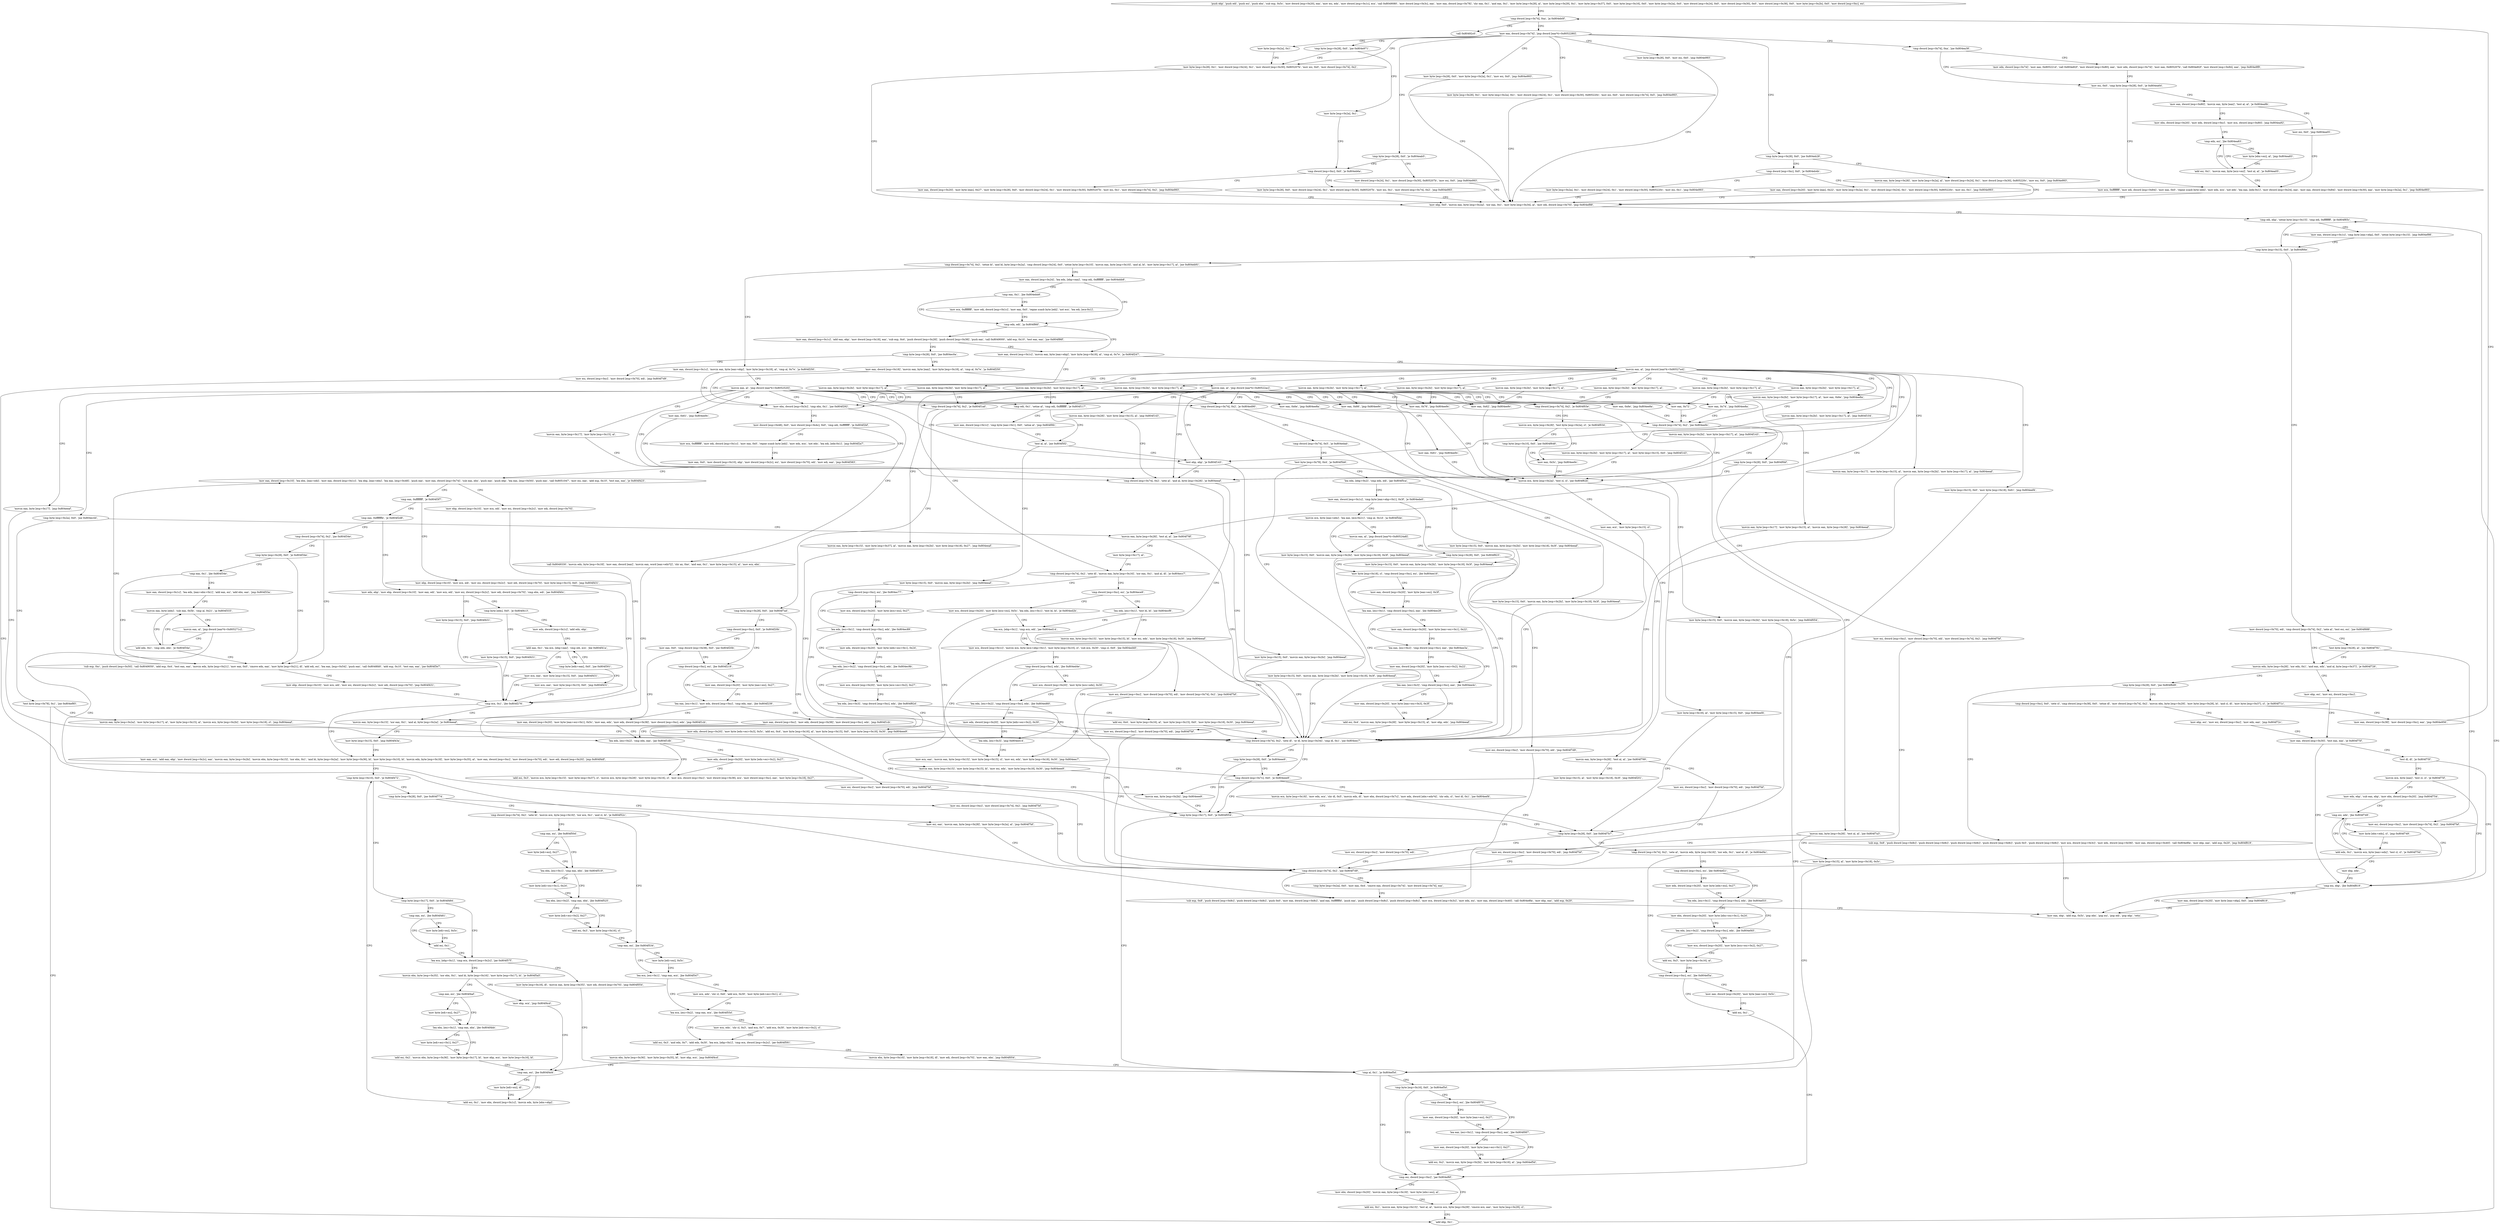 digraph "func" {
"134539514" [label = "'push ebp', 'push edi', 'push esi', 'push ebx', 'sub esp, 0x5c', 'mov dword [esp+0x20], eax', 'mov esi, edx', 'mov dword [esp+0x1c], ecx', 'call 0x8049080', 'mov dword [esp+0x3c], eax', 'mov eax, dword [esp+0x78]', 'shr eax, 0x1', 'and eax, 0x1', 'mov byte [esp+0x28], al', 'mov byte [esp+0x29], 0x1', 'mov byte [esp+0x37], 0x0', 'mov byte [esp+0x16], 0x0', 'mov byte [esp+0x2a], 0x0', 'mov dword [esp+0x24], 0x0', 'mov dword [esp+0x30], 0x0', 'mov dword [esp+0x38], 0x0', 'mov byte [esp+0x2b], 0x0', 'mov dword [esp+0xc], esi', " ]
"134539606" [label = "'cmp dword [esp+0x74], 0xa', 'ja 0x804eb0f', " ]
"134540047" [label = "'call 0x80492c0', " ]
"134539617" [label = "'mov eax, dword [esp+0x74]', 'jmp dword [eax*4+0x8052280]', " ]
"134539628" [label = "'mov byte [esp+0x2a], 0x1', " ]
"134539633" [label = "'mov byte [esp+0x28], 0x1', 'mov dword [esp+0x24], 0x1', 'mov dword [esp+0x30], 0x805207b', 'mov esi, 0x0', 'mov dword [esp+0x74], 0x2', " ]
"134539693" [label = "'mov byte [esp+0x28], 0x0', 'mov esi, 0x0', 'jmp 0x804e993', " ]
"134539705" [label = "'cmp byte [esp+0x28], 0x0', 'jne 0x804eb28', " ]
"134539762" [label = "'cmp dword [esp+0x74], 0xa', 'jne 0x804ea38', " ]
"134539941" [label = "'cmp byte [esp+0x28], 0x0', 'jne 0x804e971', " ]
"134540014" [label = "'cmp byte [esp+0x28], 0x0', 'je 0x804eab5', " ]
"134540052" [label = "'mov byte [esp+0x28], 0x0', 'mov byte [esp+0x2a], 0x1', 'mov esi, 0x0', 'jmp 0x804e993', " ]
"134543427" [label = "'mov byte [esp+0x28], 0x1', 'mov byte [esp+0x2a], 0x1', 'mov dword [esp+0x24], 0x1', 'mov dword [esp+0x30], 0x805220c', 'mov esi, 0x0', 'mov dword [esp+0x74], 0x5', 'jmp 0x804e993', " ]
"134539667" [label = "'mov ebp, 0x0', 'movzx eax, byte [esp+0x2a]', 'xor eax, 0x1', 'mov byte [esp+0x34], al', 'mov edi, dword [esp+0x70]', 'jmp 0x804ef88', " ]
"134540072" [label = "'movzx eax, byte [esp+0x28]', 'mov byte [esp+0x2a], al', 'mov dword [esp+0x24], 0x1', 'mov dword [esp+0x30], 0x805220c', 'mov esi, 0x0', 'jmp 0x804e993', " ]
"134539716" [label = "'cmp dword [esp+0xc], 0x0', 'je 0x804eb4b', " ]
"134539832" [label = "'mov edx, dword [esp+0x74]', 'mov eax, 0x805221d', 'call 0x804e82f', 'mov dword [esp+0x80], eax', 'mov edx, dword [esp+0x74]', 'mov eax, 0x805207b', 'call 0x804e82f', 'mov dword [esp+0x84], eax', 'jmp 0x804e9f9', " ]
"134539769" [label = "'mov esi, 0x0', 'cmp byte [esp+0x28], 0x0', 'je 0x804ea64', " ]
"134539952" [label = "'mov byte [esp+0x2a], 0x1', " ]
"134539957" [label = "'cmp dword [esp+0xc], 0x0', 'je 0x804eb6a', " ]
"134540021" [label = "'mov dword [esp+0x24], 0x1', 'mov dword [esp+0x30], 0x805207b', 'mov esi, 0x0', 'jmp 0x804e993', " ]
"134541192" [label = "'cmp edi, ebp', 'setne byte [esp+0x15]', 'cmp edi, 0xffffffff', 'je 0x804f65c', " ]
"134542940" [label = "'mov eax, dword [esp+0x1c]', 'cmp byte [eax+ebp], 0x0', 'setne byte [esp+0x15]', 'jmp 0x804ef98', " ]
"134541208" [label = "'cmp byte [esp+0x15], 0x0', 'je 0x804f66e', " ]
"134540107" [label = "'mov byte [esp+0x2a], 0x1', 'mov dword [esp+0x24], 0x1', 'mov dword [esp+0x30], 0x805220c', 'mov esi, 0x1', 'jmp 0x804e993', " ]
"134539727" [label = "'mov eax, dword [esp+0x20]', 'mov byte [eax], 0x22', 'mov byte [esp+0x2a], 0x1', 'mov dword [esp+0x24], 0x1', 'mov dword [esp+0x30], 0x805220c', 'mov esi, 0x1', 'jmp 0x804e993', " ]
"134539876" [label = "'mov eax, dword [esp+0x80]', 'movzx eax, byte [eax]', 'test al, al', 'je 0x804ea9b', " ]
"134539781" [label = "'mov ecx, 0xffffffff', 'mov edi, dword [esp+0x84]', 'mov eax, 0x0', 'repne scasb byte [edi]', 'mov edx, ecx', 'not edx', 'lea eax, [edx-0x1]', 'mov dword [esp+0x24], eax', 'mov eax, dword [esp+0x84]', 'mov dword [esp+0x30], eax', 'mov byte [esp+0x2a], 0x1', 'jmp 0x804e993', " ]
"134540138" [label = "'mov byte [esp+0x28], 0x0', 'mov dword [esp+0x24], 0x1', 'mov dword [esp+0x30], 0x805207b', 'mov esi, 0x1', 'mov dword [esp+0x74], 0x2', 'jmp 0x804e993', " ]
"134539968" [label = "'mov eax, dword [esp+0x20]', 'mov byte [eax], 0x27', 'mov byte [esp+0x28], 0x0', 'mov dword [esp+0x24], 0x1', 'mov dword [esp+0x30], 0x805207b', 'mov esi, 0x1', 'mov dword [esp+0x74], 0x2', 'jmp 0x804e993', " ]
"134542958" [label = "'mov dword [esp+0x70], edi', 'cmp dword [esp+0x74], 0x2', 'sete al', 'test esi, esi', 'jne 0x804f688', " ]
"134541219" [label = "'cmp dword [esp+0x74], 0x2', 'setne bl', 'and bl, byte [esp+0x2a]', 'cmp dword [esp+0x24], 0x0', 'setne byte [esp+0x10]', 'movzx eax, byte [esp+0x10]', 'and al, bl', 'mov byte [esp+0x17], al', 'jne 0x804eb91', " ]
"134539931" [label = "'mov esi, 0x0', 'jmp 0x804ea05', " ]
"134539890" [label = "'mov ebx, dword [esp+0x20]', 'mov edx, dword [esp+0xc]', 'mov ecx, dword [esp+0x80]', 'jmp 0x804ea92', " ]
"134542984" [label = "'movzx edx, byte [esp+0x28]', 'xor edx, 0x1', 'and eax, edx', 'and al, byte [esp+0x37]', 'je 0x804f726', " ]
"134542974" [label = "'test byte [esp+0x28], al', 'jne 0x804f781', " ]
"134540177" [label = "'mov eax, dword [esp+0x24]', 'lea edx, [ebp+eax]', 'cmp edi, 0xffffffff', 'jne 0x804ebb8', " ]
"134541258" [label = "'mov eax, dword [esp+0x1c]', 'movzx eax, byte [eax+ebp]', 'mov byte [esp+0x18], al', 'cmp al, 0x7e', 'ja 0x804f250', " ]
"134539922" [label = "'cmp edx, esi', 'jbe 0x804ea83', " ]
"134543142" [label = "'mov ebp, esi', 'mov esi, dword [esp+0xc]', " ]
"134543004" [label = "'cmp byte [esp+0x29], 0x0', 'jne 0x804f6d9', " ]
"134543233" [label = "'mov esi, dword [esp+0xc]', 'mov dword [esp+0x74], 0x2', 'jmp 0x804f7bf', " ]
"134540216" [label = "'cmp edx, edi', 'ja 0x804f86f', " ]
"134540190" [label = "'cmp eax, 0x1', 'jbe 0x804ebb8', " ]
"134541904" [label = "'mov ebx, dword [esp+0x3c]', 'cmp ebx, 0x1', 'jne 0x804f292', " ]
"134541278" [label = "'movzx eax, al', 'jmp dword [eax*4+0x8052520]', " ]
"134539907" [label = "'add esi, 0x1', 'movzx eax, byte [ecx+esi]', 'test al, al', 'je 0x804ea05', " ]
"134539926" [label = "'mov byte [ebx+esi], al', 'jmp 0x804ea83', " ]
"134543148" [label = "'mov eax, dword [esp+0x30]', 'test eax, eax', 'je 0x804f75f', " ]
"134543065" [label = "'sub esp, 0x8', 'push dword [esp+0x8c]', 'push dword [esp+0x8c]', 'push dword [esp+0x8c]', 'push dword [esp+0x8c]', 'push 0x5', 'push dword [esp+0x8c]', 'mov ecx, dword [esp+0x3c]', 'mov edx, dword [esp+0x58]', 'mov eax, dword [esp+0x40]', 'call 0x804e8fa', 'mov ebp, eax', 'add esp, 0x20', 'jmp 0x804f819', " ]
"134543011" [label = "'cmp dword [esp+0xc], 0x0', 'sete cl', 'cmp dword [esp+0x38], 0x0', 'setne dl', 'mov dword [esp+0x74], 0x2', 'movzx ebx, byte [esp+0x29]', 'mov byte [esp+0x28], bl', 'and cl, dl', 'mov byte [esp+0x37], cl', 'je 0x804f71c', " ]
"134543295" [label = "'cmp dword [esp+0x74], 0x2', 'jne 0x804f7d9', " ]
"134543471" [label = "'mov eax, dword [esp+0x1c]', 'movzx eax, byte [eax+ebp]', 'mov byte [esp+0x18], al', 'cmp al, 0x7e', 'ja 0x804f247', " ]
"134540224" [label = "'mov eax, dword [esp+0x1c]', 'add eax, ebp', 'mov dword [esp+0x18], eax', 'sub esp, 0x4', 'push dword [esp+0x28]', 'push dword [esp+0x38]', 'push eax', 'call 0x8049000', 'add esp, 0x10', 'test eax, eax', 'jne 0x804f86f', " ]
"134540195" [label = "'mov ecx, 0xffffffff', 'mov edi, dword [esp+0x1c]', 'mov eax, 0x0', 'repne scasb byte [edi]', 'not ecx', 'lea edi, [ecx-0x1]', " ]
"134541970" [label = "'mov dword [esp+0x48], 0x0', 'mov dword [esp+0x4c], 0x0', 'cmp edi, 0xffffffff', 'je 0x804f2bf', " ]
"134541913" [label = "'call 0x8049330', 'movzx edx, byte [esp+0x18]', 'mov eax, dword [eax]', 'movzx eax, word [eax+edx*2]', 'shr ax, 0xe', 'and eax, 0x1', 'mov byte [esp+0x15], al', 'mov ecx, ebx', " ]
"134540311" [label = "'cmp byte [esp+0x2a], 0x0', 'jne 0x804ec44', " ]
"134540654" [label = "'cmp dword [esp+0x74], 0x2', 'je 0x804ed90', " ]
"134540901" [label = "'mov eax, 0x62', 'jmp 0x804ee9c', " ]
"134540917" [label = "'mov eax, 0x66', 'jmp 0x804ee9c', " ]
"134540933" [label = "'mov eax, 0x72', " ]
"134541297" [label = "'mov eax, 0x74', 'jmp 0x804ee8a', " ]
"134541316" [label = "'mov eax, 0x76', 'jmp 0x804ee9c', " ]
"134541335" [label = "'cmp dword [esp+0x74], 0x2', 'je 0x804f03e', " ]
"134541464" [label = "'mov eax, 0x6e', 'jmp 0x804ee8a', " ]
"134541524" [label = "'mov eax, 0x61', 'jmp 0x804ee9c', " ]
"134541553" [label = "'cmp edi, 0x1', 'setne al', 'cmp edi, 0xffffffff', 'je 0x804f117', " ]
"134541572" [label = "'test ebp, ebp', 'je 0x804f143', " ]
"134541626" [label = "'movzx eax, byte [esp+0x17]', 'mov byte [esp+0x15], al', " ]
"134541635" [label = "'cmp dword [esp+0x74], 0x2', 'sete al', 'and al, byte [esp+0x28]', 'je 0x804eeaf', " ]
"134541710" [label = "'cmp dword [esp+0x74], 0x2', 'je 0x804f1ad', " ]
"134542764" [label = "'movzx eax, byte [esp+0x17]', 'jmp 0x804eeaf', " ]
"134543199" [label = "'cmp esi, ebp', 'jbe 0x804f819', " ]
"134543385" [label = "'mov eax, ebp', 'add esp, 0x5c', 'pop ebx', 'pop esi', 'pop edi', 'pop ebp', 'retn', " ]
"134543207" [label = "'mov eax, dword [esp+0x20]', 'mov byte [eax+ebp], 0x0', 'jmp 0x804f819', " ]
"134543156" [label = "'test dl, dl', 'je 0x804f75f', " ]
"134543160" [label = "'movzx ecx, byte [eax]', 'test cl, cl', 'je 0x804f75f', " ]
"134543132" [label = "'mov ebp, esi', 'mov esi, dword [esp+0xc]', 'mov edx, eax', 'jmp 0x804f72c', " ]
"134543052" [label = "'mov eax, dword [esp+0x38]', 'mov dword [esp+0xc], eax', 'jmp 0x804e956', " ]
"134543321" [label = "'sub esp, 0x8', 'push dword [esp+0x8c]', 'push dword [esp+0x8c]', 'push 0x0', 'mov eax, dword [esp+0x8c]', 'and eax, 0xfffffffd', 'push eax', 'push dword [esp+0x8c]', 'push dword [esp+0x8c]', 'mov ecx, dword [esp+0x3c]', 'mov edx, esi', 'mov eax, dword [esp+0x40]', 'call 0x804e8fa', 'mov ebp, eax', 'add esp, 0x20', " ]
"134543302" [label = "'cmp byte [esp+0x2a], 0x0', 'mov eax, 0x4', 'cmove eax, dword [esp+0x74]', 'mov dword [esp+0x74], eax', " ]
"134541895" [label = "'movzx eax, byte [esp+0x2b]', 'mov byte [esp+0x17], al', " ]
"134543491" [label = "'movzx eax, al', 'jmp dword [eax*4+0x80527a4]', " ]
"134540262" [label = "'cmp byte [esp+0x28], 0x0', 'jne 0x804ec0a', " ]
"134542015" [label = "'mov ecx, 0xffffffff', 'mov edi, dword [esp+0x1c]', 'mov eax, 0x0', 'repne scasb byte [edi]', 'mov edx, ecx', 'not edx', 'lea edi, [edx-0x1]', 'jmp 0x804f2a7', " ]
"134541991" [label = "'mov eax, 0x0', 'mov dword [esp+0x10], ebp', 'mov dword [esp+0x2c], esi', 'mov dword [esp+0x70], edi', 'mov edi, eax', 'jmp 0x804f383', " ]
"134541942" [label = "'movzx eax, byte [esp+0x15]', 'xor eax, 0x1', 'and al, byte [esp+0x2a]', 'je 0x804eeaf', " ]
"134540356" [label = "'movzx eax, byte [esp+0x28]', 'test al, al', 'jne 0x804f78f', " ]
"134540318" [label = "'test byte [esp+0x78], 0x1', 'jne 0x804ef85', " ]
"134540688" [label = "'movzx eax, byte [esp+0x28]', 'test al, al', 'jne 0x804f799', " ]
"134540661" [label = "'cmp dword [esp+0x74], 0x5', 'je 0x804edab', " ]
"134540956" [label = "'movzx ecx, byte [esp+0x2a]', 'test cl, cl', 'jne 0x804f62b', " ]
"134540938" [label = "'cmp dword [esp+0x74], 0x2', 'jne 0x804ee9c', " ]
"134541374" [label = "'movzx eax, byte [esp+0x28]', 'test al, al', 'jne 0x804f7a3', " ]
"134541342" [label = "'movzx ecx, byte [esp+0x28]', 'test byte [esp+0x2a], cl', 'je 0x804f034', " ]
"134541591" [label = "'mov eax, dword [esp+0x1c]', 'cmp byte [eax+0x1], 0x0', 'setne al', 'jmp 0x804f0fc', " ]
"134541564" [label = "'test al, al', 'jne 0x804f5f2', " ]
"134541576" [label = "'mov byte [esp+0x15], 0x0', 'movzx eax, byte [esp+0x2b]', 'jmp 0x804eeaf', " ]
"134540975" [label = "'cmp dword [esp+0x74], 0x2', 'sete dl', 'or dl, byte [esp+0x34]', 'cmp dl, 0x1', 'jne 0x804eec7', " ]
"134541653" [label = "'mov esi, dword [esp+0xc]', 'mov dword [esp+0x70], edi', 'mov dword [esp+0x74], 0x2', 'jmp 0x804f7bf', " ]
"134541741" [label = "'cmp byte [esp+0x28], 0x0', 'jne 0x804f7ad', " ]
"134541717" [label = "'movzx eax, byte [esp+0x15]', 'mov byte [esp+0x37], al', 'movzx eax, byte [esp+0x2b]', 'mov byte [esp+0x18], 0x27', 'jmp 0x804eeaf', " ]
"134543167" [label = "'mov edx, ebp', 'sub eax, ebp', 'mov ebx, dword [esp+0x20]', 'jmp 0x804f754', " ]
"134540645" [label = "'movzx eax, byte [esp+0x2b]', 'mov byte [esp+0x17], al', " ]
"134540892" [label = "'movzx eax, byte [esp+0x2b]', 'mov byte [esp+0x17], al', " ]
"134540908" [label = "'movzx eax, byte [esp+0x2b]', 'mov byte [esp+0x17], al', " ]
"134540924" [label = "'movzx eax, byte [esp+0x2b]', 'mov byte [esp+0x17], al', " ]
"134541288" [label = "'movzx eax, byte [esp+0x2b]', 'mov byte [esp+0x17], al', " ]
"134541307" [label = "'movzx eax, byte [esp+0x2b]', 'mov byte [esp+0x17], al', " ]
"134541326" [label = "'movzx eax, byte [esp+0x2b]', 'mov byte [esp+0x17], al', " ]
"134541484" [label = "'movzx eax, byte [esp+0x2b]', 'mov byte [esp+0x17], al', 'mov eax, 0x6e', 'jmp 0x804ee8a', " ]
"134541544" [label = "'movzx eax, byte [esp+0x2b]', 'mov byte [esp+0x17], al', " ]
"134541604" [label = "'movzx eax, byte [esp+0x2b]', 'mov byte [esp+0x17], al', 'jmp 0x804f104', " ]
"134541615" [label = "'movzx eax, byte [esp+0x2b]', 'mov byte [esp+0x17], al', 'jmp 0x804f143', " ]
"134541685" [label = "'movzx eax, byte [esp+0x2b]', 'mov byte [esp+0x17], al', 'mov byte [esp+0x15], 0x0', 'jmp 0x804f143', " ]
"134541701" [label = "'movzx eax, byte [esp+0x2b]', 'mov byte [esp+0x17], al', " ]
"134542868" [label = "'movzx eax, byte [esp+0x17]', 'mov byte [esp+0x15], al', 'movzx eax, byte [esp+0x2b]', 'mov byte [esp+0x17], al', 'jmp 0x804eeaf', " ]
"134542905" [label = "'mov byte [esp+0x15], 0x0', 'mov byte [esp+0x18], 0x61', 'jmp 0x804eef4', " ]
"134540298" [label = "'mov esi, dword [esp+0xc]', 'mov dword [esp+0x70], edi', 'jmp 0x804f7d9', " ]
"134540269" [label = "'mov eax, dword [esp+0x18]', 'movzx eax, byte [eax]', 'mov byte [esp+0x18], al', 'cmp al, 0x7e', 'ja 0x804f250', " ]
"134542211" [label = "'mov eax, dword [esp+0x10]', 'lea ebx, [eax+edi]', 'mov eax, dword [esp+0x1c]', 'lea ebp, [eax+ebx]', 'lea eax, [esp+0x48]', 'push eax', 'mov eax, dword [esp+0x74]', 'sub eax, ebx', 'push eax', 'push ebp', 'lea eax, [esp+0x50]', 'push eax', 'call 0x8051047', 'mov esi, eax', 'add esp, 0x10', 'test eax, eax', 'je 0x804f423', " ]
"134540999" [label = "'cmp dword [esp+0x7c], 0x0', 'je 0x804eee9', " ]
"134540992" [label = "'cmp byte [esp+0x28], 0x0', 'je 0x804eee9', " ]
"134541960" [label = "'mov byte [esp+0x15], 0x0', 'jmp 0x804f43a', " ]
"134542394" [label = "'mov eax, ecx', 'add eax, ebp', 'mov dword [esp+0x2c], eax', 'movzx eax, byte [esp+0x2b]', 'movzx ebx, byte [esp+0x15]', 'xor ebx, 0x1', 'and bl, byte [esp+0x2a]', 'mov byte [esp+0x36], bl', 'mov byte [esp+0x10], bl', 'movzx edx, byte [esp+0x18]', 'mov byte [esp+0x35], al', 'mov eax, dword [esp+0xc]', 'mov dword [esp+0x70], edi', 'mov edi, dword [esp+0x20]', 'jmp 0x804f4df', " ]
"134543247" [label = "'mov esi, dword [esp+0xc]', 'mov dword [esp+0x70], edi', 'jmp 0x804f7bf', " ]
"134540369" [label = "'mov byte [esp+0x17], al', " ]
"134541189" [label = "'add ebp, 0x1', " ]
"134540329" [label = "'movzx eax, byte [esp+0x2a]', 'mov byte [esp+0x17], al', 'mov byte [esp+0x15], al', 'movzx ecx, byte [esp+0x2b]', 'mov byte [esp+0x18], cl', 'jmp 0x804eeaf', " ]
"134543257" [label = "'mov esi, dword [esp+0xc]', 'mov dword [esp+0x70], edi', 'jmp 0x804f7bf', " ]
"134540701" [label = "'mov byte [esp+0x15], al', 'mov byte [esp+0x18], 0x3f', 'jmp 0x804f201', " ]
"134540715" [label = "'test byte [esp+0x78], 0x4', 'je 0x804f5b6', " ]
"134540668" [label = "'mov byte [esp+0x15], 0x0', 'movzx eax, byte [esp+0x2b]', 'mov byte [esp+0x18], 0x3f', 'jmp 0x804eeaf', " ]
"134542891" [label = "'mov byte [esp+0x18], al', 'mov byte [esp+0x15], 0x0', 'jmp 0x804eef4', " ]
"134540969" [label = "'mov eax, ecx', 'mov byte [esp+0x15], cl', " ]
"134540945" [label = "'cmp byte [esp+0x28], 0x0', 'jne 0x804f0bf', " ]
"134541503" [label = "'mov esi, dword [esp+0xc]', 'mov dword [esp+0x70], edi', 'mov dword [esp+0x74], 0x2', 'jmp 0x804f7bf', " ]
"134543267" [label = "'mov esi, dword [esp+0xc]', 'mov dword [esp+0x70], edi', 'jmp 0x804f7bf', " ]
"134541387" [label = "'mov byte [esp+0x15], al', 'mov byte [esp+0x18], 0x5c', " ]
"134541364" [label = "'mov eax, 0x5c', 'jmp 0x804ee9c', " ]
"134541353" [label = "'cmp byte [esp+0x10], 0x0', 'jne 0x804f648', " ]
"134542834" [label = "'mov byte [esp+0x15], 0x0', 'movzx eax, byte [esp+0x2b]', 'jmp 0x804eeaf', " ]
"134543277" [label = "'mov esi, dword [esp+0xc]', 'mov dword [esp+0x70], edi', 'jmp 0x804f7bf', " ]
"134541752" [label = "'cmp dword [esp+0xc], 0x0', 'je 0x804f20b', " ]
"134543188" [label = "'cmp esi, edx', 'jbe 0x804f749', " ]
"134541044" [label = "'cmp byte [esp+0x28], 0x0', 'jne 0x804f7b7', " ]
"134540288" [label = "'movzx eax, al', 'jmp dword [eax*4+0x80522ac]', " ]
"134542371" [label = "'mov ebp, dword [esp+0x10]', 'mov ecx, edi', 'mov esi, dword [esp+0x2c]', 'mov edi, dword [esp+0x70]', " ]
"134542257" [label = "'cmp eax, 0xffffffff', 'je 0x804f3f7', " ]
"134541033" [label = "'cmp byte [esp+0x17], 0x0', 'je 0x804f054', " ]
"134541006" [label = "'movzx ecx, byte [esp+0x18]', 'mov edx, ecx', 'shr dl, 0x5', 'movzx edx, dl', 'mov ebx, dword [esp+0x7c]', 'mov edx, dword [ebx+edx*4]', 'shr edx, cl', 'test dl, 0x1', 'jne 0x804eef4', " ]
"134542559" [label = "'cmp byte [esp+0x10], 0x0', 'je 0x804f472', " ]
"134540373" [label = "'cmp dword [esp+0x74], 0x2', 'sete dl', 'movzx eax, byte [esp+0x16]', 'xor eax, 0x1', 'and al, dl', 'je 0x804ecc7', " ]
"134541825" [label = "'movzx eax, byte [esp+0x2b]', 'jmp 0x804eee9', " ]
"134542774" [label = "'mov byte [esp+0x15], 0x0', 'movzx eax, byte [esp+0x2b]', 'mov byte [esp+0x18], 0x3f', 'jmp 0x804eeaf', " ]
"134540726" [label = "'lea edx, [ebp+0x2]', 'cmp edx, edi', 'jae 0x804f5ca', " ]
"134541396" [label = "'cmp al, 0x1', 'je 0x804ef5d', " ]
"134542920" [label = "'mov byte [esp+0x15], 0x0', 'movzx eax, byte [esp+0x2b]', 'mov byte [esp+0x18], 0x5c', 'jmp 0x804f054', " ]
"134541835" [label = "'cmp dword [esp+0xc], esi', 'jbe 0x804f219', " ]
"134541759" [label = "'mov eax, 0x0', 'cmp dword [esp+0x38], 0x0', 'jne 0x804f20b', " ]
"134543177" [label = "'add edx, 0x1', 'movzx ecx, byte [eax+edx]', 'test cl, cl', 'je 0x804f75d', " ]
"134543192" [label = "'mov byte [ebx+edx], cl', 'jmp 0x804f749', " ]
"134543287" [label = "'mov esi, dword [esp+0xc]', 'mov dword [esp+0x70], edi', " ]
"134541055" [label = "'cmp dword [esp+0x74], 0x2', 'sete al', 'movzx edx, byte [esp+0x16]', 'xor edx, 0x1', 'and al, dl', 'je 0x804ef4c', " ]
"134541474" [label = "'mov eax, 0x6e', 'jmp 0x804ee8a', " ]
"134541534" [label = "'mov eax, 0x61', 'jmp 0x804ee9c', " ]
"134541674" [label = "'movzx eax, byte [esp+0x28]', 'mov byte [esp+0x15], al', 'jmp 0x804f143', " ]
"134542849" [label = "'movzx eax, byte [esp+0x17]', 'mov byte [esp+0x15], al', 'movzx eax, byte [esp+0x28]', 'jmp 0x804eeaf', " ]
"134542385" [label = "'cmp ecx, 0x1', 'jbe 0x804f276', " ]
"134542327" [label = "'mov ebp, dword [esp+0x10]', 'mov ecx, edi', 'mov esi, dword [esp+0x2c]', 'mov edi, dword [esp+0x70]', 'mov byte [esp+0x15], 0x0', 'jmp 0x804f431', " ]
"134542262" [label = "'cmp eax, 0xfffffffe', 'je 0x804f2d8', " ]
"134542450" [label = "'cmp byte [esp+0x17], 0x0', 'je 0x804f484', " ]
"134542566" [label = "'cmp byte [esp+0x28], 0x0', 'jne 0x804f774', " ]
"134540487" [label = "'cmp dword [esp+0xc], esi', 'ja 0x804ece9', " ]
"134540521" [label = "'mov ecx, dword [esp+0x20]', 'mov byte [ecx+esi], 0x5c', 'lea edx, [esi+0x1]', 'test bl, bl', 'je 0x804ed2b', " ]
"134540493" [label = "'lea edx, [esi+0x1]', 'test bl, bl', 'jne 0x804ecf8', " ]
"134540393" [label = "'cmp dword [esp+0xc], esi', 'jbe 0x804ec77', " ]
"134540407" [label = "'lea edx, [esi+0x1]', 'cmp dword [esp+0xc], edx', 'jbe 0x804ec89', " ]
"134540399" [label = "'mov ecx, dword [esp+0x20]', 'mov byte [ecx+esi], 0x27', " ]
"134542794" [label = "'mov byte [esp+0x15], 0x0', 'movzx eax, byte [esp+0x2b]', 'mov byte [esp+0x18], 0x3f', 'jmp 0x804eeaf', " ]
"134540737" [label = "'mov eax, dword [esp+0x1c]', 'cmp byte [eax+ebp+0x1], 0x3f', 'je 0x804ede0', " ]
"134541149" [label = "'cmp esi, dword [esp+0xc]', 'jae 0x804ef6f', " ]
"134541167" [label = "'add esi, 0x1', 'movzx eax, byte [esp+0x15]', 'test al, al', 'movzx ecx, byte [esp+0x29]', 'cmove ecx, eax', 'mov byte [esp+0x29], cl', " ]
"134541155" [label = "'mov ebx, dword [esp+0x20]', 'movzx eax, byte [esp+0x18]', 'mov byte [ebx+esi], al', " ]
"134541404" [label = "'cmp byte [esp+0x16], 0x0', 'je 0x804ef5d', " ]
"134541415" [label = "'cmp dword [esp+0xc], esi', 'jbe 0x804f075', " ]
"134541849" [label = "'lea eax, [esi+0x1]', 'mov edx, dword [esp+0xc]', 'cmp edx, eax', 'jbe 0x804f239', " ]
"134541841" [label = "'mov eax, dword [esp+0x20]', 'mov byte [eax+esi], 0x27', " ]
"134541771" [label = "'lea edx, [esi+0x2]', 'cmp edx, eax', 'jae 0x804f1db', " ]
"134543197" [label = "'mov ebp, edx', " ]
"134541132" [label = "'cmp dword [esp+0xc], esi', 'jbe 0x804ef5a', " ]
"134541075" [label = "'cmp dword [esp+0xc], esi', 'jbe 0x804ef21', " ]
"134542040" [label = "'mov edx, ebp', 'mov ebp, dword [esp+0x10]', 'mov eax, edi', 'mov ecx, edi', 'mov esi, dword [esp+0x2c]', 'mov edi, dword [esp+0x70]', 'cmp ebx, edi', 'jae 0x804f40c', " ]
"134542271" [label = "'cmp dword [esp+0x74], 0x2', 'jne 0x804f34e', " ]
"134542468" [label = "'lea ecx, [ebp+0x1]', 'cmp ecx, dword [esp+0x2c]', 'jae 0x804f57f', " ]
"134542457" [label = "'cmp eax, esi', 'jbe 0x804f481', " ]
"134543220" [label = "'mov esi, eax', 'movzx eax, byte [esp+0x28]', 'mov byte [esp+0x2a], al', 'jmp 0x804f7bf', " ]
"134542577" [label = "'cmp dword [esp+0x74], 0x2', 'sete bl', 'movzx ecx, byte [esp+0x16]', 'xor ecx, 0x1', 'and cl, bl', 'je 0x804f52c', " ]
"134540587" [label = "'movzx eax, byte [esp+0x15]', 'mov byte [esp+0x15], bl', 'mov esi, edx', 'mov byte [esp+0x18], 0x30', 'jmp 0x804eee9', " ]
"134540536" [label = "'lea ecx, [ebp+0x1]', 'cmp ecx, edi', 'jae 0x804ed14', " ]
"134540500" [label = "'movzx eax, byte [esp+0x15]', 'mov byte [esp+0x15], bl', 'mov esi, edx', 'mov byte [esp+0x18], 0x30', 'jmp 0x804eeaf', " ]
"134540425" [label = "'lea edx, [esi+0x2]', 'cmp dword [esp+0xc], edx', 'jbe 0x804ec9b', " ]
"134540416" [label = "'mov edx, dword [esp+0x20]', 'mov byte [edx+esi+0x1], 0x24', " ]
"134540768" [label = "'movzx ecx, byte [eax+edx]', 'lea eax, [ecx-0x21]', 'cmp al, 0x1d', 'ja 0x804f5de', " ]
"134540748" [label = "'mov byte [esp+0x15], 0x0', 'movzx eax, byte [esp+0x2b]', 'mov byte [esp+0x18], 0x3f', 'jmp 0x804eeaf', " ]
"134541429" [label = "'lea eax, [esi+0x1]', 'cmp dword [esp+0xc], eax', 'jbe 0x804f087', " ]
"134541421" [label = "'mov eax, dword [esp+0x20]', 'mov byte [eax+esi], 0x27', " ]
"134541881" [label = "'mov eax, dword [esp+0xc]', 'mov edx, dword [esp+0x38]', 'mov dword [esp+0xc], edx', 'jmp 0x804f1cb', " ]
"134541860" [label = "'mov eax, dword [esp+0x20]', 'mov byte [eax+esi+0x1], 0x5c', 'mov eax, edx', 'mov edx, dword [esp+0x38]', 'mov dword [esp+0xc], edx', 'jmp 0x804f1cb', " ]
"134541787" [label = "'add esi, 0x3', 'movzx ecx, byte [esp+0x15]', 'mov byte [esp+0x37], cl', 'movzx ecx, byte [esp+0x28]', 'mov byte [esp+0x16], cl', 'mov ecx, dword [esp+0xc]', 'mov dword [esp+0x38], ecx', 'mov dword [esp+0xc], eax', 'mov byte [esp+0x18], 0x27', " ]
"134541778" [label = "'mov edx, dword [esp+0x20]', 'mov byte [edx+esi+0x2], 0x27', " ]
"134541146" [label = "'add esi, 0x1', " ]
"134541138" [label = "'mov eax, dword [esp+0x20]', 'mov byte [eax+esi], 0x5c', " ]
"134541089" [label = "'lea edx, [esi+0x1]', 'cmp dword [esp+0xc], edx', 'jbe 0x804ef33', " ]
"134541081" [label = "'mov edx, dword [esp+0x20]', 'mov byte [edx+esi], 0x27', " ]
"134542348" [label = "'mov byte [esp+0x15], 0x0', 'jmp 0x804f431', " ]
"134542066" [label = "'cmp byte [edx], 0x0', 'je 0x804f413', " ]
"134542158" [label = "'sub esp, 0xc', 'push dword [esp+0x50]', 'call 0x8049050', 'add esp, 0x4', 'test eax, eax', 'movzx edx, byte [esp+0x21]', 'mov eax, 0x0', 'cmove edx, eax', 'mov byte [esp+0x21], dl', 'add edi, esi', 'lea eax, [esp+0x54]', 'push eax', 'call 0x8048fd0', 'add esp, 0x10', 'test eax, eax', 'jne 0x804f3e7', " ]
"134542278" [label = "'cmp byte [esp+0x28], 0x0', 'je 0x804f34e', " ]
"134542719" [label = "'mov byte [esp+0x18], dl', 'movzx eax, byte [esp+0x35]', 'mov edi, dword [esp+0x70]', 'jmp 0x804f054', " ]
"134542481" [label = "'movzx ebx, byte [esp+0x35]', 'xor ebx, 0x1', 'and bl, byte [esp+0x16]', 'mov byte [esp+0x17], bl', 'je 0x804f5a5', " ]
"134542465" [label = "'add esi, 0x1', " ]
"134542461" [label = "'mov byte [edi+esi], 0x5c', " ]
"134542636" [label = "'cmp eax, esi', 'jbe 0x804f534', " ]
"134542597" [label = "'cmp eax, esi', 'jbe 0x804f50d', " ]
"134540564" [label = "'mov ecx, eax', 'movzx eax, byte [esp+0x15]', 'mov byte [esp+0x15], cl', 'mov esi, edx', 'mov byte [esp+0x18], 0x30', 'jmp 0x804eec7', " ]
"134540543" [label = "'mov ecx, dword [esp+0x1c]', 'movzx ecx, byte [ecx+ebp+0x1]', 'mov byte [esp+0x10], cl', 'sub ecx, 0x30', 'cmp cl, 0x9', 'jbe 0x804ed40', " ]
"134540443" [label = "'lea edx, [esi+0x3]', 'cmp dword [esp+0xc], edx', 'jbe 0x804f82d', " ]
"134540434" [label = "'mov ecx, dword [esp+0x20]', 'mov byte [ecx+esi+0x2], 0x27', " ]
"134542814" [label = "'mov byte [esp+0x15], 0x0', 'movzx eax, byte [esp+0x2b]', 'mov byte [esp+0x18], 0x3f', 'jmp 0x804eeaf', " ]
"134540783" [label = "'movzx eax, al', 'jmp dword [eax*4+0x80524a8]', " ]
"134541447" [label = "'add esi, 0x2', 'movzx eax, byte [esp+0x2b]', 'mov byte [esp+0x16], al', 'jmp 0x804ef5d', " ]
"134541438" [label = "'mov eax, dword [esp+0x20]', 'mov byte [eax+esi+0x1], 0x27', " ]
"134541107" [label = "'lea edx, [esi+0x2]', 'cmp dword [esp+0xc], edx', 'jbe 0x804ef45', " ]
"134541098" [label = "'mov ebx, dword [esp+0x20]', 'mov byte [ebx+esi+0x1], 0x24', " ]
"134542355" [label = "'mov byte [esp+0x15], 0x0', 'jmp 0x804f431', " ]
"134542075" [label = "'mov edx, dword [esp+0x1c]', 'add edx, ebp', " ]
"134542311" [label = "'mov ebp, dword [esp+0x10]', 'mov ecx, edi', 'mov esi, dword [esp+0x2c]', 'mov edi, dword [esp+0x70]', 'jmp 0x804f431', " ]
"134542285" [label = "'cmp eax, 0x1', 'jbe 0x804f34e', " ]
"134542757" [label = "'mov ebp, ecx', 'jmp 0x804f4cd', " ]
"134542503" [label = "'cmp eax, esi', 'jbe 0x804f4af', " ]
"134542644" [label = "'lea ecx, [esi+0x1]', 'cmp eax, ecx', 'jbe 0x804f547', " ]
"134542640" [label = "'mov byte [edi+esi], 0x5c', " ]
"134542605" [label = "'lea ebx, [esi+0x1]', 'cmp eax, ebx', 'jbe 0x804f519', " ]
"134542601" [label = "'mov byte [edi+esi], 0x27', " ]
"134540608" [label = "'cmp dword [esp+0xc], edx', 'jbe 0x804ed4e', " ]
"134543405" [label = "'add esi, 0x4', 'mov byte [esp+0x16], al', 'mov byte [esp+0x15], 0x0', 'mov byte [esp+0x18], 0x30', 'jmp 0x804eeaf', " ]
"134540456" [label = "'mov edx, dword [esp+0x20]', 'mov byte [edx+esi+0x3], 0x5c', 'add esi, 0x4', 'mov byte [esp+0x16], al', 'mov byte [esp+0x15], 0x0', 'mov byte [esp+0x18], 0x30', 'jmp 0x804eee9', " ]
"134540793" [label = "'cmp byte [esp+0x28], 0x0', 'jne 0x804f823', " ]
"134541125" [label = "'add esi, 0x3', 'mov byte [esp+0x16], al', " ]
"134541116" [label = "'mov ecx, dword [esp+0x20]', 'mov byte [ecx+esi+0x2], 0x27', " ]
"134542081" [label = "'add eax, 0x1', 'lea ecx, [ebp+eax]', 'cmp edi, ecx', 'jbe 0x804f41a', " ]
"134542294" [label = "'mov eax, dword [esp+0x1c]', 'lea edx, [eax+ebx+0x1]', 'add eax, esi', 'add ebx, eax', 'jmp 0x804f33a', " ]
"134542541" [label = "'cmp eax, esi', 'jbe 0x804f4d4', " ]
"134542511" [label = "'lea ebx, [esi+0x1]', 'cmp eax, ebx', 'jbe 0x804f4bb', " ]
"134542507" [label = "'mov byte [edi+esi], 0x27', " ]
"134542663" [label = "'lea ecx, [esi+0x2]', 'cmp eax, ecx', 'jbe 0x804f55d', " ]
"134542651" [label = "'mov ecx, edx', 'shr cl, 0x6', 'add ecx, 0x30', 'mov byte [edi+esi+0x1], cl', " ]
"134542617" [label = "'lea ebx, [esi+0x2]', 'cmp eax, ebx', 'jbe 0x804f525', " ]
"134542612" [label = "'mov byte [edi+esi+0x1], 0x24', " ]
"134540622" [label = "'lea edx, [esi+0x2]', 'cmp dword [esp+0xc], edx', 'jbe 0x804ed60', " ]
"134540614" [label = "'mov ecx, dword [esp+0x20]', 'mov byte [ecx+edx], 0x30', " ]
"134543395" [label = "'mov esi, dword [esp+0xc]', 'mov dword [esp+0x70], edi', 'jmp 0x804f7d9', " ]
"134540804" [label = "'mov byte [esp+0x18], cl', 'cmp dword [esp+0xc], esi', 'jbe 0x804ee16', " ]
"134542362" [label = "'mov ecx, eax', 'mov byte [esp+0x15], 0x0', 'jmp 0x804f431', " ]
"134542096" [label = "'cmp byte [edx+eax], 0x0', 'jne 0x804f301', " ]
"134542102" [label = "'mov ecx, eax', 'mov byte [esp+0x15], 0x0', 'jmp 0x804f431', " ]
"134542138" [label = "'movzx eax, byte [edx]', 'sub eax, 0x5b', 'cmp al, 0x21', 'ja 0x804f333', " ]
"134542548" [label = "'add esi, 0x1', 'mov ebx, dword [esp+0x1c]', 'movzx edx, byte [ebx+ebp]', " ]
"134542545" [label = "'mov byte [edi+esi], dl', " ]
"134542523" [label = "'add esi, 0x2', 'movzx ebx, byte [esp+0x36]', 'mov byte [esp+0x17], bl', 'mov ebp, ecx', 'mov byte [esp+0x16], bl', " ]
"134542518" [label = "'mov byte [edi+esi+0x1], 0x27', " ]
"134542685" [label = "'add esi, 0x3', 'and edx, 0x7', 'add edx, 0x30', 'lea ecx, [ebp+0x1]', 'cmp ecx, dword [esp+0x2c]', 'jae 0x804f591', " ]
"134542670" [label = "'mov ecx, edx', 'shr cl, 0x3', 'and ecx, 0x7', 'add ecx, 0x30', 'mov byte [edi+esi+0x2], cl', " ]
"134542629" [label = "'add esi, 0x3', 'mov byte [esp+0x16], cl', " ]
"134542624" [label = "'mov byte [edi+esi+0x2], 0x27', " ]
"134540640" [label = "'lea edx, [esi+0x3]', 'jmp 0x804ed14', " ]
"134540631" [label = "'mov edx, dword [esp+0x20]', 'mov byte [edx+esi+0x2], 0x30', " ]
"134540822" [label = "'lea eax, [esi+0x1]', 'cmp dword [esp+0xc], eax', 'jbe 0x804ee28', " ]
"134540814" [label = "'mov eax, dword [esp+0x20]', 'mov byte [eax+esi], 0x3f', " ]
"134542131" [label = "'add edx, 0x1', 'cmp edx, ebx', 'je 0x804f34e', " ]
"134542148" [label = "'movzx eax, al', 'jmp dword [eax*4+0x805271c]', " ]
"134542737" [label = "'movzx ebx, byte [esp+0x10]', 'mov byte [esp+0x18], dl', 'mov edi, dword [esp+0x70]', 'mov eax, ebx', 'jmp 0x804f054', " ]
"134542703" [label = "'movzx ebx, byte [esp+0x36]', 'mov byte [esp+0x35], bl', 'mov ebp, ecx', 'jmp 0x804f4cd', " ]
"134540840" [label = "'lea eax, [esi+0x2]', 'cmp dword [esp+0xc], eax', 'jbe 0x804ee3a', " ]
"134540831" [label = "'mov eax, dword [esp+0x20]', 'mov byte [eax+esi+0x1], 0x22', " ]
"134542114" [label = "'mov esi, dword [esp+0xc]', 'mov dword [esp+0x74], 0x2', 'jmp 0x804f7bf', " ]
"134540858" [label = "'lea eax, [esi+0x3]', 'cmp dword [esp+0xc], eax', 'jbe 0x804ee4c', " ]
"134540849" [label = "'mov eax, dword [esp+0x20]', 'mov byte [eax+esi+0x2], 0x22', " ]
"134540876" [label = "'add esi, 0x4', 'movzx eax, byte [esp+0x28]', 'mov byte [esp+0x15], al', 'mov ebp, edx', 'jmp 0x804eeaf', " ]
"134540867" [label = "'mov eax, dword [esp+0x20]', 'mov byte [eax+esi+0x3], 0x3f', " ]
"134539514" -> "134539606" [ label = "CFG" ]
"134539606" -> "134540047" [ label = "CFG" ]
"134539606" -> "134539617" [ label = "CFG" ]
"134539617" -> "134539628" [ label = "CFG" ]
"134539617" -> "134539633" [ label = "CFG" ]
"134539617" -> "134539693" [ label = "CFG" ]
"134539617" -> "134539705" [ label = "CFG" ]
"134539617" -> "134539762" [ label = "CFG" ]
"134539617" -> "134539941" [ label = "CFG" ]
"134539617" -> "134540014" [ label = "CFG" ]
"134539617" -> "134540052" [ label = "CFG" ]
"134539617" -> "134543427" [ label = "CFG" ]
"134539628" -> "134539633" [ label = "CFG" ]
"134539633" -> "134539667" [ label = "CFG" ]
"134539693" -> "134539667" [ label = "CFG" ]
"134539705" -> "134540072" [ label = "CFG" ]
"134539705" -> "134539716" [ label = "CFG" ]
"134539762" -> "134539832" [ label = "CFG" ]
"134539762" -> "134539769" [ label = "CFG" ]
"134539941" -> "134539633" [ label = "CFG" ]
"134539941" -> "134539952" [ label = "CFG" ]
"134540014" -> "134539957" [ label = "CFG" ]
"134540014" -> "134540021" [ label = "CFG" ]
"134540052" -> "134539667" [ label = "CFG" ]
"134543427" -> "134539667" [ label = "CFG" ]
"134539667" -> "134541192" [ label = "CFG" ]
"134540072" -> "134539667" [ label = "CFG" ]
"134539716" -> "134540107" [ label = "CFG" ]
"134539716" -> "134539727" [ label = "CFG" ]
"134539832" -> "134539769" [ label = "CFG" ]
"134539769" -> "134539876" [ label = "CFG" ]
"134539769" -> "134539781" [ label = "CFG" ]
"134539952" -> "134539957" [ label = "CFG" ]
"134539957" -> "134540138" [ label = "CFG" ]
"134539957" -> "134539968" [ label = "CFG" ]
"134540021" -> "134539667" [ label = "CFG" ]
"134541192" -> "134542940" [ label = "CFG" ]
"134541192" -> "134541208" [ label = "CFG" ]
"134542940" -> "134541208" [ label = "CFG" ]
"134541208" -> "134542958" [ label = "CFG" ]
"134541208" -> "134541219" [ label = "CFG" ]
"134540107" -> "134539667" [ label = "CFG" ]
"134539727" -> "134539667" [ label = "CFG" ]
"134539876" -> "134539931" [ label = "CFG" ]
"134539876" -> "134539890" [ label = "CFG" ]
"134539781" -> "134539667" [ label = "CFG" ]
"134540138" -> "134539667" [ label = "CFG" ]
"134539968" -> "134539667" [ label = "CFG" ]
"134542958" -> "134542984" [ label = "CFG" ]
"134542958" -> "134542974" [ label = "CFG" ]
"134541219" -> "134540177" [ label = "CFG" ]
"134541219" -> "134541258" [ label = "CFG" ]
"134539931" -> "134539781" [ label = "CFG" ]
"134539890" -> "134539922" [ label = "CFG" ]
"134542984" -> "134543142" [ label = "CFG" ]
"134542984" -> "134543004" [ label = "CFG" ]
"134542974" -> "134543233" [ label = "CFG" ]
"134542974" -> "134542984" [ label = "CFG" ]
"134540177" -> "134540216" [ label = "CFG" ]
"134540177" -> "134540190" [ label = "CFG" ]
"134541258" -> "134541904" [ label = "CFG" ]
"134541258" -> "134541278" [ label = "CFG" ]
"134539922" -> "134539907" [ label = "CFG" ]
"134539922" -> "134539926" [ label = "CFG" ]
"134543142" -> "134543148" [ label = "CFG" ]
"134543004" -> "134543065" [ label = "CFG" ]
"134543004" -> "134543011" [ label = "CFG" ]
"134543233" -> "134543295" [ label = "CFG" ]
"134540216" -> "134543471" [ label = "CFG" ]
"134540216" -> "134540224" [ label = "CFG" ]
"134540190" -> "134540216" [ label = "CFG" ]
"134540190" -> "134540195" [ label = "CFG" ]
"134541904" -> "134541970" [ label = "CFG" ]
"134541904" -> "134541913" [ label = "CFG" ]
"134541278" -> "134540311" [ label = "CFG" ]
"134541278" -> "134540654" [ label = "CFG" ]
"134541278" -> "134540901" [ label = "CFG" ]
"134541278" -> "134540917" [ label = "CFG" ]
"134541278" -> "134540933" [ label = "CFG" ]
"134541278" -> "134541297" [ label = "CFG" ]
"134541278" -> "134541316" [ label = "CFG" ]
"134541278" -> "134541335" [ label = "CFG" ]
"134541278" -> "134541464" [ label = "CFG" ]
"134541278" -> "134541524" [ label = "CFG" ]
"134541278" -> "134541553" [ label = "CFG" ]
"134541278" -> "134541572" [ label = "CFG" ]
"134541278" -> "134541626" [ label = "CFG" ]
"134541278" -> "134541635" [ label = "CFG" ]
"134541278" -> "134541710" [ label = "CFG" ]
"134541278" -> "134541904" [ label = "CFG" ]
"134541278" -> "134542764" [ label = "CFG" ]
"134539907" -> "134539781" [ label = "CFG" ]
"134539907" -> "134539922" [ label = "CFG" ]
"134539926" -> "134539907" [ label = "CFG" ]
"134543148" -> "134543199" [ label = "CFG" ]
"134543148" -> "134543156" [ label = "CFG" ]
"134543065" -> "134543385" [ label = "CFG" ]
"134543011" -> "134543132" [ label = "CFG" ]
"134543011" -> "134543052" [ label = "CFG" ]
"134543295" -> "134543321" [ label = "CFG" ]
"134543295" -> "134543302" [ label = "CFG" ]
"134543471" -> "134541895" [ label = "CFG" ]
"134543471" -> "134543491" [ label = "CFG" ]
"134540224" -> "134543471" [ label = "CFG" ]
"134540224" -> "134540262" [ label = "CFG" ]
"134540195" -> "134540216" [ label = "CFG" ]
"134541970" -> "134542015" [ label = "CFG" ]
"134541970" -> "134541991" [ label = "CFG" ]
"134541913" -> "134541942" [ label = "CFG" ]
"134540311" -> "134540356" [ label = "CFG" ]
"134540311" -> "134540318" [ label = "CFG" ]
"134540654" -> "134540688" [ label = "CFG" ]
"134540654" -> "134540661" [ label = "CFG" ]
"134540901" -> "134540956" [ label = "CFG" ]
"134540917" -> "134540956" [ label = "CFG" ]
"134540933" -> "134540938" [ label = "CFG" ]
"134541297" -> "134540938" [ label = "CFG" ]
"134541316" -> "134540956" [ label = "CFG" ]
"134541335" -> "134541374" [ label = "CFG" ]
"134541335" -> "134541342" [ label = "CFG" ]
"134541464" -> "134540938" [ label = "CFG" ]
"134541524" -> "134540956" [ label = "CFG" ]
"134541553" -> "134541591" [ label = "CFG" ]
"134541553" -> "134541564" [ label = "CFG" ]
"134541572" -> "134541635" [ label = "CFG" ]
"134541572" -> "134541576" [ label = "CFG" ]
"134541626" -> "134541635" [ label = "CFG" ]
"134541635" -> "134540975" [ label = "CFG" ]
"134541635" -> "134541653" [ label = "CFG" ]
"134541710" -> "134541741" [ label = "CFG" ]
"134541710" -> "134541717" [ label = "CFG" ]
"134542764" -> "134540975" [ label = "CFG" ]
"134543199" -> "134543385" [ label = "CFG" ]
"134543199" -> "134543207" [ label = "CFG" ]
"134543207" -> "134543385" [ label = "CFG" ]
"134543156" -> "134543199" [ label = "CFG" ]
"134543156" -> "134543160" [ label = "CFG" ]
"134543160" -> "134543199" [ label = "CFG" ]
"134543160" -> "134543167" [ label = "CFG" ]
"134543132" -> "134543148" [ label = "CFG" ]
"134543052" -> "134539606" [ label = "CFG" ]
"134543321" -> "134543385" [ label = "CFG" ]
"134543302" -> "134543321" [ label = "CFG" ]
"134541895" -> "134541904" [ label = "CFG" ]
"134543491" -> "134540356" [ label = "CFG" ]
"134543491" -> "134540645" [ label = "CFG" ]
"134543491" -> "134540892" [ label = "CFG" ]
"134543491" -> "134540908" [ label = "CFG" ]
"134543491" -> "134540924" [ label = "CFG" ]
"134543491" -> "134541288" [ label = "CFG" ]
"134543491" -> "134541307" [ label = "CFG" ]
"134543491" -> "134541326" [ label = "CFG" ]
"134543491" -> "134541484" [ label = "CFG" ]
"134543491" -> "134541544" [ label = "CFG" ]
"134543491" -> "134541604" [ label = "CFG" ]
"134543491" -> "134541615" [ label = "CFG" ]
"134543491" -> "134541685" [ label = "CFG" ]
"134543491" -> "134541701" [ label = "CFG" ]
"134543491" -> "134541895" [ label = "CFG" ]
"134543491" -> "134542868" [ label = "CFG" ]
"134543491" -> "134542905" [ label = "CFG" ]
"134540262" -> "134540298" [ label = "CFG" ]
"134540262" -> "134540269" [ label = "CFG" ]
"134542015" -> "134541991" [ label = "CFG" ]
"134541991" -> "134542211" [ label = "CFG" ]
"134541942" -> "134540975" [ label = "CFG" ]
"134541942" -> "134541960" [ label = "CFG" ]
"134540356" -> "134543247" [ label = "CFG" ]
"134540356" -> "134540369" [ label = "CFG" ]
"134540318" -> "134541189" [ label = "CFG" ]
"134540318" -> "134540329" [ label = "CFG" ]
"134540688" -> "134543257" [ label = "CFG" ]
"134540688" -> "134540701" [ label = "CFG" ]
"134540661" -> "134540715" [ label = "CFG" ]
"134540661" -> "134540668" [ label = "CFG" ]
"134540956" -> "134542891" [ label = "CFG" ]
"134540956" -> "134540969" [ label = "CFG" ]
"134540938" -> "134540956" [ label = "CFG" ]
"134540938" -> "134540945" [ label = "CFG" ]
"134541374" -> "134543267" [ label = "CFG" ]
"134541374" -> "134541387" [ label = "CFG" ]
"134541342" -> "134541364" [ label = "CFG" ]
"134541342" -> "134541353" [ label = "CFG" ]
"134541591" -> "134541564" [ label = "CFG" ]
"134541564" -> "134542834" [ label = "CFG" ]
"134541564" -> "134541572" [ label = "CFG" ]
"134541576" -> "134540975" [ label = "CFG" ]
"134540975" -> "134540999" [ label = "CFG" ]
"134540975" -> "134540992" [ label = "CFG" ]
"134541653" -> "134543295" [ label = "CFG" ]
"134541741" -> "134543277" [ label = "CFG" ]
"134541741" -> "134541752" [ label = "CFG" ]
"134541717" -> "134540975" [ label = "CFG" ]
"134543167" -> "134543188" [ label = "CFG" ]
"134540645" -> "134540654" [ label = "CFG" ]
"134540892" -> "134540901" [ label = "CFG" ]
"134540908" -> "134540917" [ label = "CFG" ]
"134540924" -> "134540933" [ label = "CFG" ]
"134541288" -> "134541297" [ label = "CFG" ]
"134541307" -> "134541316" [ label = "CFG" ]
"134541326" -> "134541335" [ label = "CFG" ]
"134541484" -> "134540938" [ label = "CFG" ]
"134541544" -> "134541553" [ label = "CFG" ]
"134541604" -> "134541572" [ label = "CFG" ]
"134541615" -> "134541635" [ label = "CFG" ]
"134541685" -> "134541635" [ label = "CFG" ]
"134541701" -> "134541710" [ label = "CFG" ]
"134542868" -> "134540975" [ label = "CFG" ]
"134542905" -> "134541044" [ label = "CFG" ]
"134540298" -> "134543321" [ label = "CFG" ]
"134540269" -> "134541904" [ label = "CFG" ]
"134540269" -> "134540288" [ label = "CFG" ]
"134542211" -> "134542371" [ label = "CFG" ]
"134542211" -> "134542257" [ label = "CFG" ]
"134540999" -> "134541033" [ label = "CFG" ]
"134540999" -> "134541006" [ label = "CFG" ]
"134540992" -> "134541033" [ label = "CFG" ]
"134540992" -> "134540999" [ label = "CFG" ]
"134541960" -> "134542394" [ label = "CFG" ]
"134542394" -> "134542559" [ label = "CFG" ]
"134543247" -> "134543295" [ label = "CFG" ]
"134540369" -> "134540373" [ label = "CFG" ]
"134541189" -> "134541192" [ label = "CFG" ]
"134540329" -> "134540975" [ label = "CFG" ]
"134543257" -> "134543295" [ label = "CFG" ]
"134540701" -> "134541825" [ label = "CFG" ]
"134540715" -> "134542774" [ label = "CFG" ]
"134540715" -> "134540726" [ label = "CFG" ]
"134540668" -> "134540975" [ label = "CFG" ]
"134542891" -> "134541044" [ label = "CFG" ]
"134540969" -> "134540975" [ label = "CFG" ]
"134540945" -> "134541503" [ label = "CFG" ]
"134540945" -> "134540956" [ label = "CFG" ]
"134541503" -> "134543295" [ label = "CFG" ]
"134543267" -> "134543295" [ label = "CFG" ]
"134541387" -> "134541396" [ label = "CFG" ]
"134541364" -> "134540956" [ label = "CFG" ]
"134541353" -> "134542920" [ label = "CFG" ]
"134541353" -> "134541364" [ label = "CFG" ]
"134542834" -> "134540975" [ label = "CFG" ]
"134543277" -> "134543295" [ label = "CFG" ]
"134541752" -> "134541835" [ label = "CFG" ]
"134541752" -> "134541759" [ label = "CFG" ]
"134543188" -> "134543177" [ label = "CFG" ]
"134543188" -> "134543192" [ label = "CFG" ]
"134541044" -> "134543287" [ label = "CFG" ]
"134541044" -> "134541055" [ label = "CFG" ]
"134540288" -> "134540373" [ label = "CFG" ]
"134540288" -> "134540654" [ label = "CFG" ]
"134540288" -> "134540901" [ label = "CFG" ]
"134540288" -> "134540917" [ label = "CFG" ]
"134540288" -> "134540933" [ label = "CFG" ]
"134540288" -> "134541297" [ label = "CFG" ]
"134540288" -> "134541316" [ label = "CFG" ]
"134540288" -> "134541335" [ label = "CFG" ]
"134540288" -> "134541474" [ label = "CFG" ]
"134540288" -> "134541534" [ label = "CFG" ]
"134540288" -> "134541553" [ label = "CFG" ]
"134540288" -> "134541572" [ label = "CFG" ]
"134540288" -> "134541635" [ label = "CFG" ]
"134540288" -> "134541674" [ label = "CFG" ]
"134540288" -> "134541710" [ label = "CFG" ]
"134540288" -> "134541904" [ label = "CFG" ]
"134540288" -> "134542849" [ label = "CFG" ]
"134542371" -> "134542385" [ label = "CFG" ]
"134542257" -> "134542327" [ label = "CFG" ]
"134542257" -> "134542262" [ label = "CFG" ]
"134541033" -> "134541396" [ label = "CFG" ]
"134541033" -> "134541044" [ label = "CFG" ]
"134541006" -> "134541044" [ label = "CFG" ]
"134541006" -> "134541033" [ label = "CFG" ]
"134542559" -> "134542450" [ label = "CFG" ]
"134542559" -> "134542566" [ label = "CFG" ]
"134540373" -> "134540487" [ label = "CFG" ]
"134540373" -> "134540393" [ label = "CFG" ]
"134541825" -> "134541033" [ label = "CFG" ]
"134542774" -> "134540975" [ label = "CFG" ]
"134540726" -> "134542794" [ label = "CFG" ]
"134540726" -> "134540737" [ label = "CFG" ]
"134541396" -> "134541149" [ label = "CFG" ]
"134541396" -> "134541404" [ label = "CFG" ]
"134542920" -> "134541396" [ label = "CFG" ]
"134541835" -> "134541849" [ label = "CFG" ]
"134541835" -> "134541841" [ label = "CFG" ]
"134541759" -> "134541835" [ label = "CFG" ]
"134541759" -> "134541771" [ label = "CFG" ]
"134543177" -> "134543197" [ label = "CFG" ]
"134543177" -> "134543188" [ label = "CFG" ]
"134543192" -> "134543177" [ label = "CFG" ]
"134543287" -> "134543295" [ label = "CFG" ]
"134541055" -> "134541132" [ label = "CFG" ]
"134541055" -> "134541075" [ label = "CFG" ]
"134541474" -> "134540938" [ label = "CFG" ]
"134541534" -> "134540956" [ label = "CFG" ]
"134541674" -> "134541635" [ label = "CFG" ]
"134542849" -> "134540975" [ label = "CFG" ]
"134542385" -> "134541942" [ label = "CFG" ]
"134542385" -> "134542394" [ label = "CFG" ]
"134542327" -> "134542385" [ label = "CFG" ]
"134542262" -> "134542040" [ label = "CFG" ]
"134542262" -> "134542271" [ label = "CFG" ]
"134542450" -> "134542468" [ label = "CFG" ]
"134542450" -> "134542457" [ label = "CFG" ]
"134542566" -> "134543220" [ label = "CFG" ]
"134542566" -> "134542577" [ label = "CFG" ]
"134540487" -> "134540521" [ label = "CFG" ]
"134540487" -> "134540493" [ label = "CFG" ]
"134540521" -> "134540587" [ label = "CFG" ]
"134540521" -> "134540536" [ label = "CFG" ]
"134540493" -> "134540536" [ label = "CFG" ]
"134540493" -> "134540500" [ label = "CFG" ]
"134540393" -> "134540407" [ label = "CFG" ]
"134540393" -> "134540399" [ label = "CFG" ]
"134540407" -> "134540425" [ label = "CFG" ]
"134540407" -> "134540416" [ label = "CFG" ]
"134540399" -> "134540407" [ label = "CFG" ]
"134542794" -> "134540975" [ label = "CFG" ]
"134540737" -> "134540768" [ label = "CFG" ]
"134540737" -> "134540748" [ label = "CFG" ]
"134541149" -> "134541167" [ label = "CFG" ]
"134541149" -> "134541155" [ label = "CFG" ]
"134541167" -> "134541189" [ label = "CFG" ]
"134541155" -> "134541167" [ label = "CFG" ]
"134541404" -> "134541149" [ label = "CFG" ]
"134541404" -> "134541415" [ label = "CFG" ]
"134541415" -> "134541429" [ label = "CFG" ]
"134541415" -> "134541421" [ label = "CFG" ]
"134541849" -> "134541881" [ label = "CFG" ]
"134541849" -> "134541860" [ label = "CFG" ]
"134541841" -> "134541849" [ label = "CFG" ]
"134541771" -> "134541787" [ label = "CFG" ]
"134541771" -> "134541778" [ label = "CFG" ]
"134543197" -> "134543199" [ label = "CFG" ]
"134541132" -> "134541146" [ label = "CFG" ]
"134541132" -> "134541138" [ label = "CFG" ]
"134541075" -> "134541089" [ label = "CFG" ]
"134541075" -> "134541081" [ label = "CFG" ]
"134542040" -> "134542348" [ label = "CFG" ]
"134542040" -> "134542066" [ label = "CFG" ]
"134542271" -> "134542158" [ label = "CFG" ]
"134542271" -> "134542278" [ label = "CFG" ]
"134542468" -> "134542719" [ label = "CFG" ]
"134542468" -> "134542481" [ label = "CFG" ]
"134542457" -> "134542465" [ label = "CFG" ]
"134542457" -> "134542461" [ label = "CFG" ]
"134543220" -> "134543295" [ label = "CFG" ]
"134542577" -> "134542636" [ label = "CFG" ]
"134542577" -> "134542597" [ label = "CFG" ]
"134540587" -> "134541033" [ label = "CFG" ]
"134540536" -> "134540564" [ label = "CFG" ]
"134540536" -> "134540543" [ label = "CFG" ]
"134540500" -> "134540975" [ label = "CFG" ]
"134540425" -> "134540443" [ label = "CFG" ]
"134540425" -> "134540434" [ label = "CFG" ]
"134540416" -> "134540425" [ label = "CFG" ]
"134540768" -> "134542814" [ label = "CFG" ]
"134540768" -> "134540783" [ label = "CFG" ]
"134540748" -> "134540975" [ label = "CFG" ]
"134541429" -> "134541447" [ label = "CFG" ]
"134541429" -> "134541438" [ label = "CFG" ]
"134541421" -> "134541429" [ label = "CFG" ]
"134541881" -> "134541771" [ label = "CFG" ]
"134541860" -> "134541771" [ label = "CFG" ]
"134541787" -> "134541825" [ label = "CFG" ]
"134541778" -> "134541787" [ label = "CFG" ]
"134541146" -> "134541149" [ label = "CFG" ]
"134541138" -> "134541146" [ label = "CFG" ]
"134541089" -> "134541107" [ label = "CFG" ]
"134541089" -> "134541098" [ label = "CFG" ]
"134541081" -> "134541089" [ label = "CFG" ]
"134542348" -> "134542385" [ label = "CFG" ]
"134542066" -> "134542355" [ label = "CFG" ]
"134542066" -> "134542075" [ label = "CFG" ]
"134542158" -> "134542311" [ label = "CFG" ]
"134542158" -> "134542211" [ label = "CFG" ]
"134542278" -> "134542158" [ label = "CFG" ]
"134542278" -> "134542285" [ label = "CFG" ]
"134542719" -> "134541396" [ label = "CFG" ]
"134542481" -> "134542757" [ label = "CFG" ]
"134542481" -> "134542503" [ label = "CFG" ]
"134542465" -> "134542468" [ label = "CFG" ]
"134542461" -> "134542465" [ label = "CFG" ]
"134542636" -> "134542644" [ label = "CFG" ]
"134542636" -> "134542640" [ label = "CFG" ]
"134542597" -> "134542605" [ label = "CFG" ]
"134542597" -> "134542601" [ label = "CFG" ]
"134540564" -> "134540999" [ label = "CFG" ]
"134540543" -> "134540608" [ label = "CFG" ]
"134540543" -> "134540564" [ label = "CFG" ]
"134540443" -> "134543405" [ label = "CFG" ]
"134540443" -> "134540456" [ label = "CFG" ]
"134540434" -> "134540443" [ label = "CFG" ]
"134542814" -> "134540975" [ label = "CFG" ]
"134540783" -> "134540793" [ label = "CFG" ]
"134540783" -> "134542814" [ label = "CFG" ]
"134541447" -> "134541149" [ label = "CFG" ]
"134541438" -> "134541447" [ label = "CFG" ]
"134541107" -> "134541125" [ label = "CFG" ]
"134541107" -> "134541116" [ label = "CFG" ]
"134541098" -> "134541107" [ label = "CFG" ]
"134542355" -> "134542385" [ label = "CFG" ]
"134542075" -> "134542081" [ label = "CFG" ]
"134542311" -> "134542385" [ label = "CFG" ]
"134542285" -> "134542158" [ label = "CFG" ]
"134542285" -> "134542294" [ label = "CFG" ]
"134542757" -> "134542541" [ label = "CFG" ]
"134542503" -> "134542511" [ label = "CFG" ]
"134542503" -> "134542507" [ label = "CFG" ]
"134542644" -> "134542663" [ label = "CFG" ]
"134542644" -> "134542651" [ label = "CFG" ]
"134542640" -> "134542644" [ label = "CFG" ]
"134542605" -> "134542617" [ label = "CFG" ]
"134542605" -> "134542612" [ label = "CFG" ]
"134542601" -> "134542605" [ label = "CFG" ]
"134540608" -> "134540622" [ label = "CFG" ]
"134540608" -> "134540614" [ label = "CFG" ]
"134543405" -> "134540975" [ label = "CFG" ]
"134540456" -> "134541033" [ label = "CFG" ]
"134540793" -> "134543395" [ label = "CFG" ]
"134540793" -> "134540804" [ label = "CFG" ]
"134541125" -> "134541132" [ label = "CFG" ]
"134541116" -> "134541125" [ label = "CFG" ]
"134542081" -> "134542362" [ label = "CFG" ]
"134542081" -> "134542096" [ label = "CFG" ]
"134542294" -> "134542138" [ label = "CFG" ]
"134542541" -> "134542548" [ label = "CFG" ]
"134542541" -> "134542545" [ label = "CFG" ]
"134542511" -> "134542523" [ label = "CFG" ]
"134542511" -> "134542518" [ label = "CFG" ]
"134542507" -> "134542511" [ label = "CFG" ]
"134542663" -> "134542685" [ label = "CFG" ]
"134542663" -> "134542670" [ label = "CFG" ]
"134542651" -> "134542663" [ label = "CFG" ]
"134542617" -> "134542629" [ label = "CFG" ]
"134542617" -> "134542624" [ label = "CFG" ]
"134542612" -> "134542617" [ label = "CFG" ]
"134540622" -> "134540640" [ label = "CFG" ]
"134540622" -> "134540631" [ label = "CFG" ]
"134540614" -> "134540622" [ label = "CFG" ]
"134543395" -> "134543321" [ label = "CFG" ]
"134540804" -> "134540822" [ label = "CFG" ]
"134540804" -> "134540814" [ label = "CFG" ]
"134542362" -> "134542385" [ label = "CFG" ]
"134542096" -> "134542081" [ label = "CFG" ]
"134542096" -> "134542102" [ label = "CFG" ]
"134542102" -> "134542385" [ label = "CFG" ]
"134542138" -> "134542131" [ label = "CFG" ]
"134542138" -> "134542148" [ label = "CFG" ]
"134542548" -> "134542559" [ label = "CFG" ]
"134542545" -> "134542548" [ label = "CFG" ]
"134542523" -> "134542541" [ label = "CFG" ]
"134542518" -> "134542523" [ label = "CFG" ]
"134542685" -> "134542737" [ label = "CFG" ]
"134542685" -> "134542703" [ label = "CFG" ]
"134542670" -> "134542685" [ label = "CFG" ]
"134542629" -> "134542636" [ label = "CFG" ]
"134542624" -> "134542629" [ label = "CFG" ]
"134540640" -> "134540564" [ label = "CFG" ]
"134540631" -> "134540640" [ label = "CFG" ]
"134540822" -> "134540840" [ label = "CFG" ]
"134540822" -> "134540831" [ label = "CFG" ]
"134540814" -> "134540822" [ label = "CFG" ]
"134542131" -> "134542158" [ label = "CFG" ]
"134542131" -> "134542138" [ label = "CFG" ]
"134542148" -> "134542114" [ label = "CFG" ]
"134542148" -> "134542131" [ label = "CFG" ]
"134542737" -> "134541396" [ label = "CFG" ]
"134542703" -> "134542541" [ label = "CFG" ]
"134540840" -> "134540858" [ label = "CFG" ]
"134540840" -> "134540849" [ label = "CFG" ]
"134540831" -> "134540840" [ label = "CFG" ]
"134542114" -> "134543295" [ label = "CFG" ]
"134540858" -> "134540876" [ label = "CFG" ]
"134540858" -> "134540867" [ label = "CFG" ]
"134540849" -> "134540858" [ label = "CFG" ]
"134540876" -> "134540975" [ label = "CFG" ]
"134540867" -> "134540876" [ label = "CFG" ]
}
